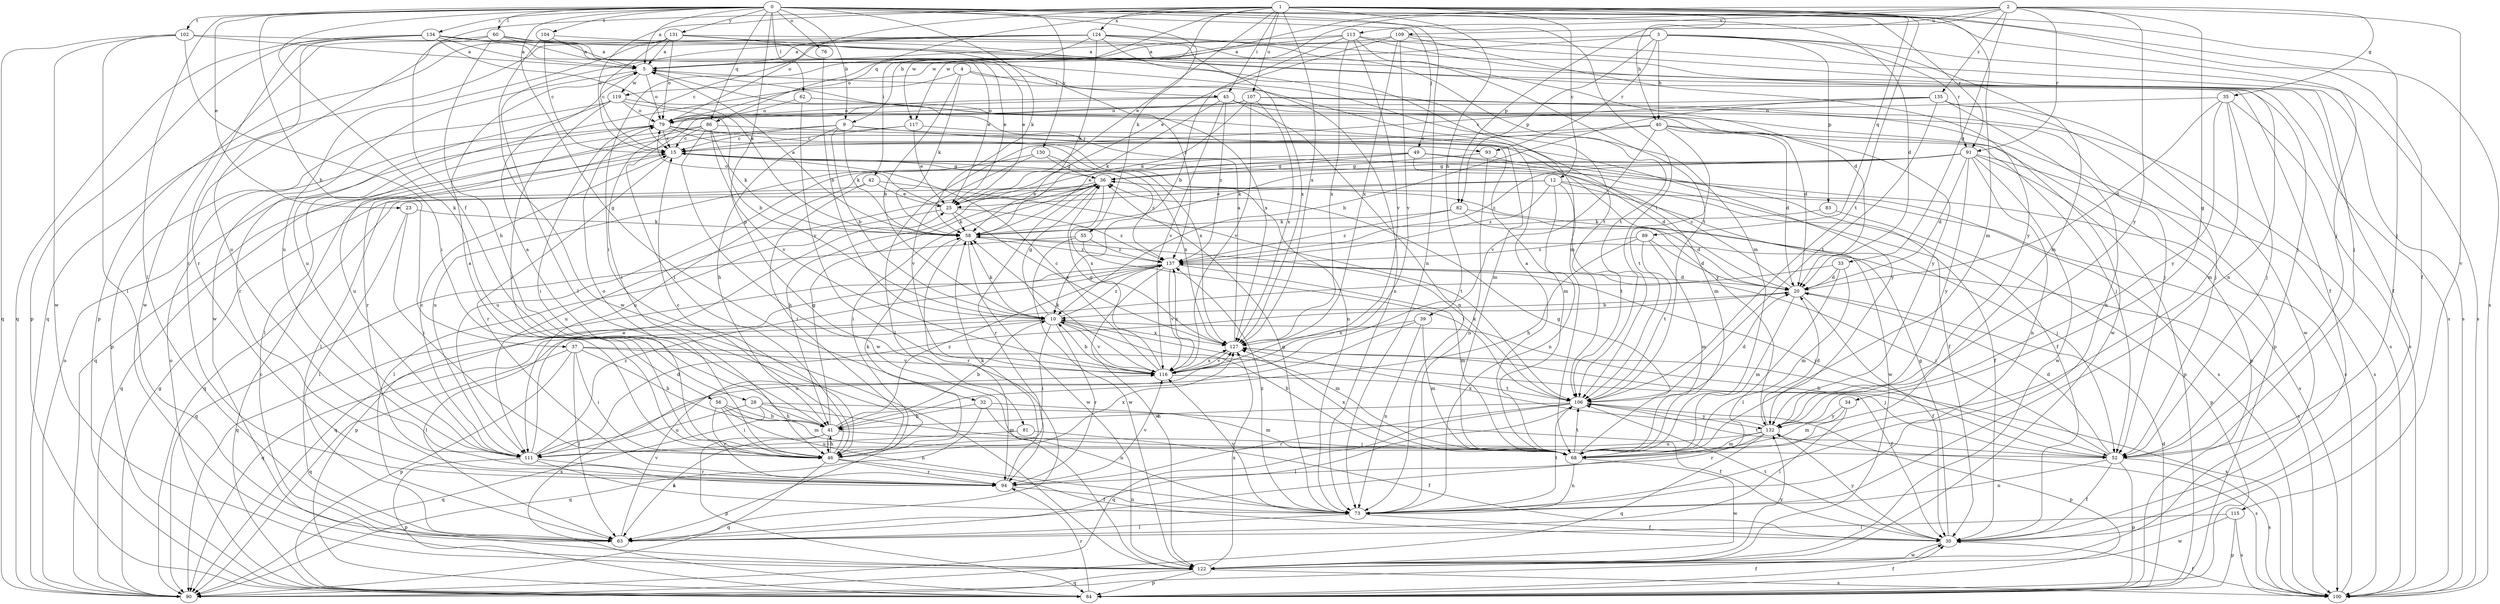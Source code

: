 strict digraph  {
0;
1;
2;
3;
4;
5;
9;
10;
12;
15;
20;
23;
25;
28;
30;
32;
33;
34;
35;
36;
37;
39;
40;
41;
42;
45;
46;
49;
52;
55;
56;
58;
60;
62;
63;
68;
73;
76;
79;
81;
82;
83;
84;
86;
89;
90;
91;
93;
94;
100;
102;
104;
106;
107;
109;
111;
113;
115;
116;
117;
119;
122;
124;
127;
130;
131;
132;
134;
135;
137;
0 -> 5  [label=a];
0 -> 9  [label=b];
0 -> 20  [label=d];
0 -> 23  [label=e];
0 -> 32  [label=g];
0 -> 37  [label=h];
0 -> 49  [label=j];
0 -> 52  [label=j];
0 -> 55  [label=k];
0 -> 56  [label=k];
0 -> 58  [label=k];
0 -> 60  [label=l];
0 -> 62  [label=l];
0 -> 63  [label=l];
0 -> 73  [label=n];
0 -> 76  [label=o];
0 -> 81  [label=p];
0 -> 86  [label=q];
0 -> 91  [label=r];
0 -> 100  [label=s];
0 -> 102  [label=t];
0 -> 104  [label=t];
0 -> 106  [label=t];
0 -> 130  [label=y];
0 -> 131  [label=y];
0 -> 134  [label=z];
1 -> 12  [label=c];
1 -> 15  [label=c];
1 -> 25  [label=e];
1 -> 28  [label=f];
1 -> 30  [label=f];
1 -> 39  [label=h];
1 -> 40  [label=h];
1 -> 42  [label=i];
1 -> 45  [label=i];
1 -> 52  [label=j];
1 -> 68  [label=m];
1 -> 79  [label=o];
1 -> 86  [label=q];
1 -> 89  [label=q];
1 -> 106  [label=t];
1 -> 107  [label=u];
1 -> 117  [label=w];
1 -> 124  [label=x];
1 -> 127  [label=x];
2 -> 9  [label=b];
2 -> 33  [label=g];
2 -> 34  [label=g];
2 -> 35  [label=g];
2 -> 82  [label=p];
2 -> 91  [label=r];
2 -> 109  [label=u];
2 -> 113  [label=v];
2 -> 115  [label=v];
2 -> 117  [label=w];
2 -> 132  [label=y];
2 -> 135  [label=z];
3 -> 5  [label=a];
3 -> 40  [label=h];
3 -> 68  [label=m];
3 -> 82  [label=p];
3 -> 83  [label=p];
3 -> 91  [label=r];
3 -> 93  [label=r];
3 -> 100  [label=s];
3 -> 119  [label=w];
4 -> 10  [label=b];
4 -> 45  [label=i];
4 -> 58  [label=k];
4 -> 73  [label=n];
4 -> 111  [label=u];
5 -> 79  [label=o];
5 -> 119  [label=w];
5 -> 122  [label=w];
5 -> 127  [label=x];
9 -> 10  [label=b];
9 -> 15  [label=c];
9 -> 41  [label=h];
9 -> 58  [label=k];
9 -> 68  [label=m];
9 -> 93  [label=r];
9 -> 94  [label=r];
10 -> 36  [label=g];
10 -> 46  [label=i];
10 -> 58  [label=k];
10 -> 63  [label=l];
10 -> 68  [label=m];
10 -> 90  [label=q];
10 -> 94  [label=r];
10 -> 116  [label=v];
10 -> 127  [label=x];
10 -> 137  [label=z];
12 -> 25  [label=e];
12 -> 30  [label=f];
12 -> 73  [label=n];
12 -> 90  [label=q];
12 -> 106  [label=t];
12 -> 122  [label=w];
12 -> 137  [label=z];
15 -> 36  [label=g];
15 -> 63  [label=l];
15 -> 94  [label=r];
15 -> 137  [label=z];
20 -> 10  [label=b];
20 -> 15  [label=c];
20 -> 30  [label=f];
20 -> 68  [label=m];
23 -> 46  [label=i];
23 -> 58  [label=k];
23 -> 63  [label=l];
25 -> 58  [label=k];
25 -> 63  [label=l];
25 -> 79  [label=o];
25 -> 127  [label=x];
25 -> 137  [label=z];
28 -> 30  [label=f];
28 -> 41  [label=h];
28 -> 68  [label=m];
28 -> 90  [label=q];
28 -> 111  [label=u];
30 -> 36  [label=g];
30 -> 106  [label=t];
30 -> 122  [label=w];
30 -> 132  [label=y];
32 -> 41  [label=h];
32 -> 68  [label=m];
32 -> 73  [label=n];
32 -> 90  [label=q];
33 -> 20  [label=d];
33 -> 63  [label=l];
33 -> 68  [label=m];
33 -> 90  [label=q];
34 -> 63  [label=l];
34 -> 68  [label=m];
34 -> 132  [label=y];
35 -> 20  [label=d];
35 -> 52  [label=j];
35 -> 68  [label=m];
35 -> 79  [label=o];
35 -> 100  [label=s];
35 -> 132  [label=y];
36 -> 25  [label=e];
36 -> 41  [label=h];
36 -> 46  [label=i];
36 -> 94  [label=r];
36 -> 100  [label=s];
36 -> 111  [label=u];
36 -> 127  [label=x];
37 -> 30  [label=f];
37 -> 41  [label=h];
37 -> 46  [label=i];
37 -> 63  [label=l];
37 -> 84  [label=p];
37 -> 90  [label=q];
37 -> 116  [label=v];
39 -> 68  [label=m];
39 -> 73  [label=n];
39 -> 111  [label=u];
39 -> 127  [label=x];
40 -> 15  [label=c];
40 -> 20  [label=d];
40 -> 52  [label=j];
40 -> 63  [label=l];
40 -> 84  [label=p];
40 -> 106  [label=t];
40 -> 116  [label=v];
41 -> 5  [label=a];
41 -> 10  [label=b];
41 -> 36  [label=g];
41 -> 46  [label=i];
41 -> 52  [label=j];
41 -> 63  [label=l];
41 -> 84  [label=p];
41 -> 137  [label=z];
42 -> 25  [label=e];
42 -> 46  [label=i];
42 -> 90  [label=q];
42 -> 106  [label=t];
45 -> 46  [label=i];
45 -> 58  [label=k];
45 -> 73  [label=n];
45 -> 79  [label=o];
45 -> 84  [label=p];
45 -> 116  [label=v];
45 -> 122  [label=w];
45 -> 132  [label=y];
45 -> 137  [label=z];
46 -> 5  [label=a];
46 -> 15  [label=c];
46 -> 30  [label=f];
46 -> 41  [label=h];
46 -> 58  [label=k];
46 -> 79  [label=o];
46 -> 90  [label=q];
46 -> 94  [label=r];
46 -> 127  [label=x];
49 -> 20  [label=d];
49 -> 25  [label=e];
49 -> 30  [label=f];
49 -> 36  [label=g];
49 -> 100  [label=s];
49 -> 111  [label=u];
52 -> 10  [label=b];
52 -> 20  [label=d];
52 -> 30  [label=f];
52 -> 73  [label=n];
52 -> 84  [label=p];
52 -> 100  [label=s];
52 -> 106  [label=t];
52 -> 137  [label=z];
55 -> 90  [label=q];
55 -> 106  [label=t];
55 -> 122  [label=w];
55 -> 137  [label=z];
56 -> 41  [label=h];
56 -> 46  [label=i];
56 -> 68  [label=m];
56 -> 73  [label=n];
56 -> 94  [label=r];
58 -> 5  [label=a];
58 -> 94  [label=r];
58 -> 100  [label=s];
58 -> 122  [label=w];
58 -> 137  [label=z];
60 -> 5  [label=a];
60 -> 25  [label=e];
60 -> 41  [label=h];
60 -> 94  [label=r];
60 -> 106  [label=t];
60 -> 122  [label=w];
62 -> 68  [label=m];
62 -> 79  [label=o];
62 -> 116  [label=v];
63 -> 116  [label=v];
68 -> 5  [label=a];
68 -> 10  [label=b];
68 -> 36  [label=g];
68 -> 73  [label=n];
68 -> 106  [label=t];
68 -> 122  [label=w];
68 -> 127  [label=x];
73 -> 30  [label=f];
73 -> 36  [label=g];
73 -> 63  [label=l];
73 -> 106  [label=t];
73 -> 116  [label=v];
73 -> 137  [label=z];
76 -> 10  [label=b];
79 -> 15  [label=c];
79 -> 46  [label=i];
79 -> 73  [label=n];
79 -> 127  [label=x];
79 -> 132  [label=y];
81 -> 30  [label=f];
81 -> 111  [label=u];
82 -> 20  [label=d];
82 -> 52  [label=j];
82 -> 58  [label=k];
82 -> 137  [label=z];
83 -> 58  [label=k];
83 -> 84  [label=p];
84 -> 15  [label=c];
84 -> 20  [label=d];
84 -> 30  [label=f];
84 -> 79  [label=o];
84 -> 94  [label=r];
84 -> 127  [label=x];
86 -> 15  [label=c];
86 -> 58  [label=k];
86 -> 63  [label=l];
86 -> 111  [label=u];
86 -> 116  [label=v];
86 -> 122  [label=w];
86 -> 132  [label=y];
89 -> 20  [label=d];
89 -> 41  [label=h];
89 -> 68  [label=m];
89 -> 106  [label=t];
89 -> 137  [label=z];
90 -> 30  [label=f];
90 -> 36  [label=g];
90 -> 79  [label=o];
91 -> 20  [label=d];
91 -> 36  [label=g];
91 -> 58  [label=k];
91 -> 73  [label=n];
91 -> 84  [label=p];
91 -> 100  [label=s];
91 -> 111  [label=u];
91 -> 122  [label=w];
91 -> 132  [label=y];
91 -> 137  [label=z];
93 -> 30  [label=f];
93 -> 36  [label=g];
93 -> 73  [label=n];
94 -> 58  [label=k];
94 -> 73  [label=n];
94 -> 116  [label=v];
100 -> 15  [label=c];
100 -> 30  [label=f];
100 -> 127  [label=x];
102 -> 5  [label=a];
102 -> 46  [label=i];
102 -> 52  [label=j];
102 -> 63  [label=l];
102 -> 90  [label=q];
102 -> 122  [label=w];
104 -> 5  [label=a];
104 -> 15  [label=c];
104 -> 30  [label=f];
104 -> 122  [label=w];
106 -> 20  [label=d];
106 -> 41  [label=h];
106 -> 58  [label=k];
106 -> 63  [label=l];
106 -> 84  [label=p];
106 -> 90  [label=q];
106 -> 94  [label=r];
106 -> 132  [label=y];
107 -> 46  [label=i];
107 -> 52  [label=j];
107 -> 58  [label=k];
107 -> 79  [label=o];
107 -> 100  [label=s];
107 -> 116  [label=v];
107 -> 127  [label=x];
109 -> 5  [label=a];
109 -> 25  [label=e];
109 -> 100  [label=s];
109 -> 116  [label=v];
109 -> 127  [label=x];
109 -> 132  [label=y];
111 -> 15  [label=c];
111 -> 20  [label=d];
111 -> 25  [label=e];
111 -> 73  [label=n];
111 -> 84  [label=p];
111 -> 94  [label=r];
111 -> 137  [label=z];
113 -> 5  [label=a];
113 -> 10  [label=b];
113 -> 46  [label=i];
113 -> 52  [label=j];
113 -> 73  [label=n];
113 -> 106  [label=t];
113 -> 116  [label=v];
113 -> 127  [label=x];
115 -> 63  [label=l];
115 -> 84  [label=p];
115 -> 100  [label=s];
115 -> 122  [label=w];
116 -> 10  [label=b];
116 -> 15  [label=c];
116 -> 36  [label=g];
116 -> 58  [label=k];
116 -> 106  [label=t];
116 -> 127  [label=x];
116 -> 137  [label=z];
117 -> 15  [label=c];
117 -> 25  [label=e];
117 -> 68  [label=m];
117 -> 90  [label=q];
119 -> 10  [label=b];
119 -> 20  [label=d];
119 -> 46  [label=i];
119 -> 79  [label=o];
119 -> 84  [label=p];
119 -> 94  [label=r];
122 -> 84  [label=p];
122 -> 90  [label=q];
122 -> 100  [label=s];
122 -> 127  [label=x];
122 -> 132  [label=y];
124 -> 5  [label=a];
124 -> 15  [label=c];
124 -> 20  [label=d];
124 -> 30  [label=f];
124 -> 58  [label=k];
124 -> 63  [label=l];
124 -> 68  [label=m];
124 -> 79  [label=o];
124 -> 90  [label=q];
124 -> 127  [label=x];
127 -> 5  [label=a];
127 -> 52  [label=j];
127 -> 116  [label=v];
130 -> 36  [label=g];
130 -> 111  [label=u];
130 -> 116  [label=v];
130 -> 127  [label=x];
131 -> 5  [label=a];
131 -> 15  [label=c];
131 -> 25  [label=e];
131 -> 68  [label=m];
131 -> 79  [label=o];
131 -> 84  [label=p];
131 -> 111  [label=u];
131 -> 137  [label=z];
132 -> 20  [label=d];
132 -> 68  [label=m];
132 -> 90  [label=q];
132 -> 94  [label=r];
132 -> 100  [label=s];
132 -> 111  [label=u];
132 -> 127  [label=x];
134 -> 5  [label=a];
134 -> 25  [label=e];
134 -> 58  [label=k];
134 -> 84  [label=p];
134 -> 90  [label=q];
134 -> 94  [label=r];
134 -> 100  [label=s];
134 -> 106  [label=t];
134 -> 111  [label=u];
135 -> 10  [label=b];
135 -> 15  [label=c];
135 -> 52  [label=j];
135 -> 73  [label=n];
135 -> 79  [label=o];
135 -> 106  [label=t];
135 -> 122  [label=w];
137 -> 20  [label=d];
137 -> 52  [label=j];
137 -> 68  [label=m];
137 -> 84  [label=p];
137 -> 90  [label=q];
137 -> 116  [label=v];
137 -> 122  [label=w];
}
